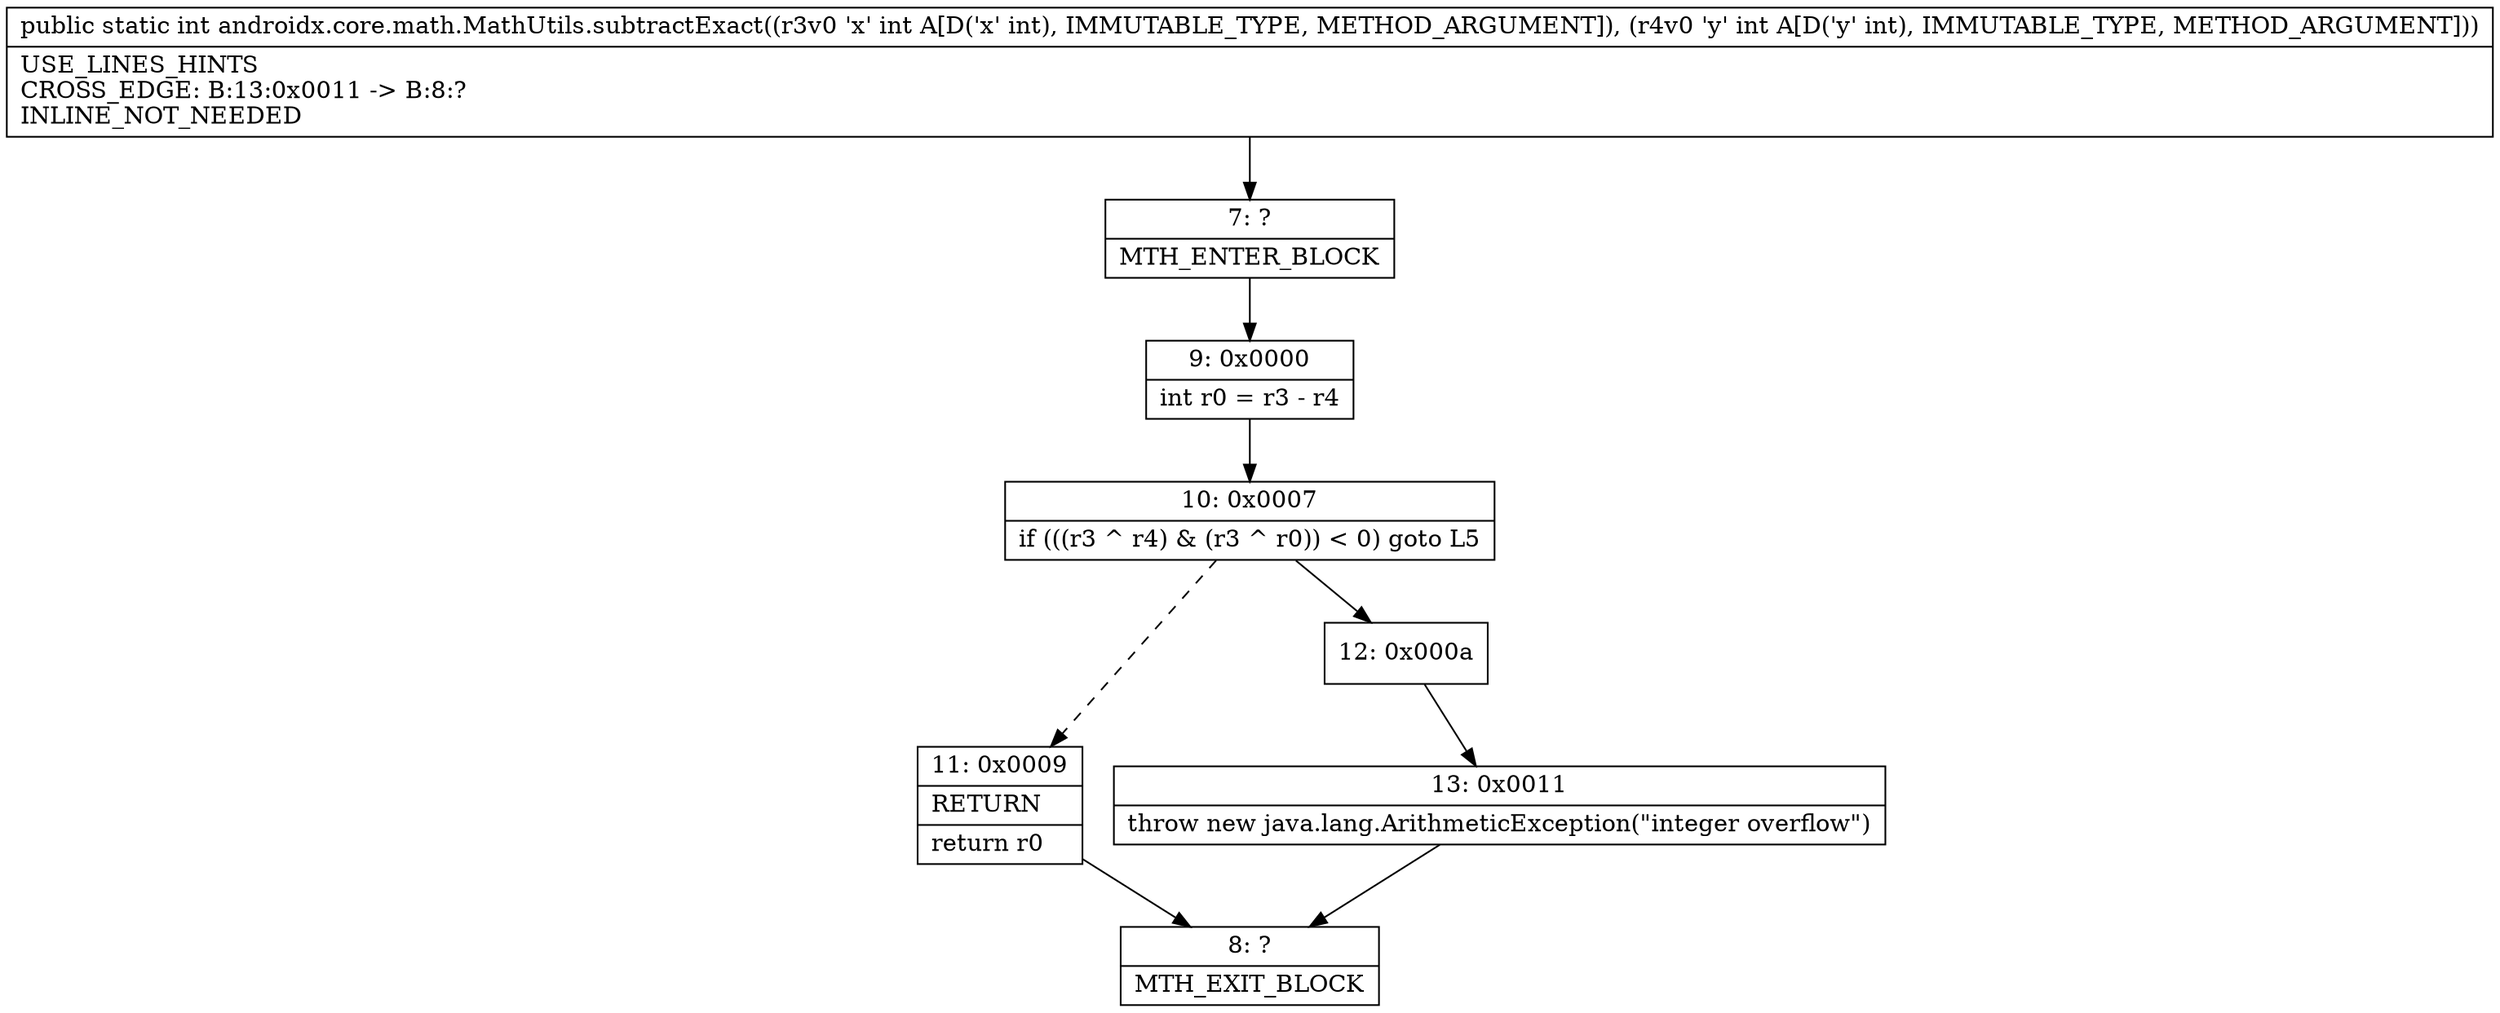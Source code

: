digraph "CFG forandroidx.core.math.MathUtils.subtractExact(II)I" {
Node_7 [shape=record,label="{7\:\ ?|MTH_ENTER_BLOCK\l}"];
Node_9 [shape=record,label="{9\:\ 0x0000|int r0 = r3 \- r4\l}"];
Node_10 [shape=record,label="{10\:\ 0x0007|if (((r3 ^ r4) & (r3 ^ r0)) \< 0) goto L5\l}"];
Node_11 [shape=record,label="{11\:\ 0x0009|RETURN\l|return r0\l}"];
Node_8 [shape=record,label="{8\:\ ?|MTH_EXIT_BLOCK\l}"];
Node_12 [shape=record,label="{12\:\ 0x000a}"];
Node_13 [shape=record,label="{13\:\ 0x0011|throw new java.lang.ArithmeticException(\"integer overflow\")\l}"];
MethodNode[shape=record,label="{public static int androidx.core.math.MathUtils.subtractExact((r3v0 'x' int A[D('x' int), IMMUTABLE_TYPE, METHOD_ARGUMENT]), (r4v0 'y' int A[D('y' int), IMMUTABLE_TYPE, METHOD_ARGUMENT]))  | USE_LINES_HINTS\lCROSS_EDGE: B:13:0x0011 \-\> B:8:?\lINLINE_NOT_NEEDED\l}"];
MethodNode -> Node_7;Node_7 -> Node_9;
Node_9 -> Node_10;
Node_10 -> Node_11[style=dashed];
Node_10 -> Node_12;
Node_11 -> Node_8;
Node_12 -> Node_13;
Node_13 -> Node_8;
}

